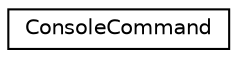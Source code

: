 digraph "Graphical Class Hierarchy"
{
 // LATEX_PDF_SIZE
  edge [fontname="Helvetica",fontsize="10",labelfontname="Helvetica",labelfontsize="10"];
  node [fontname="Helvetica",fontsize="10",shape=record];
  rankdir="LR";
  Node0 [label="ConsoleCommand",height=0.2,width=0.4,color="black", fillcolor="white", style="filled",URL="$classConsoleCommand.html",tooltip=" "];
}
